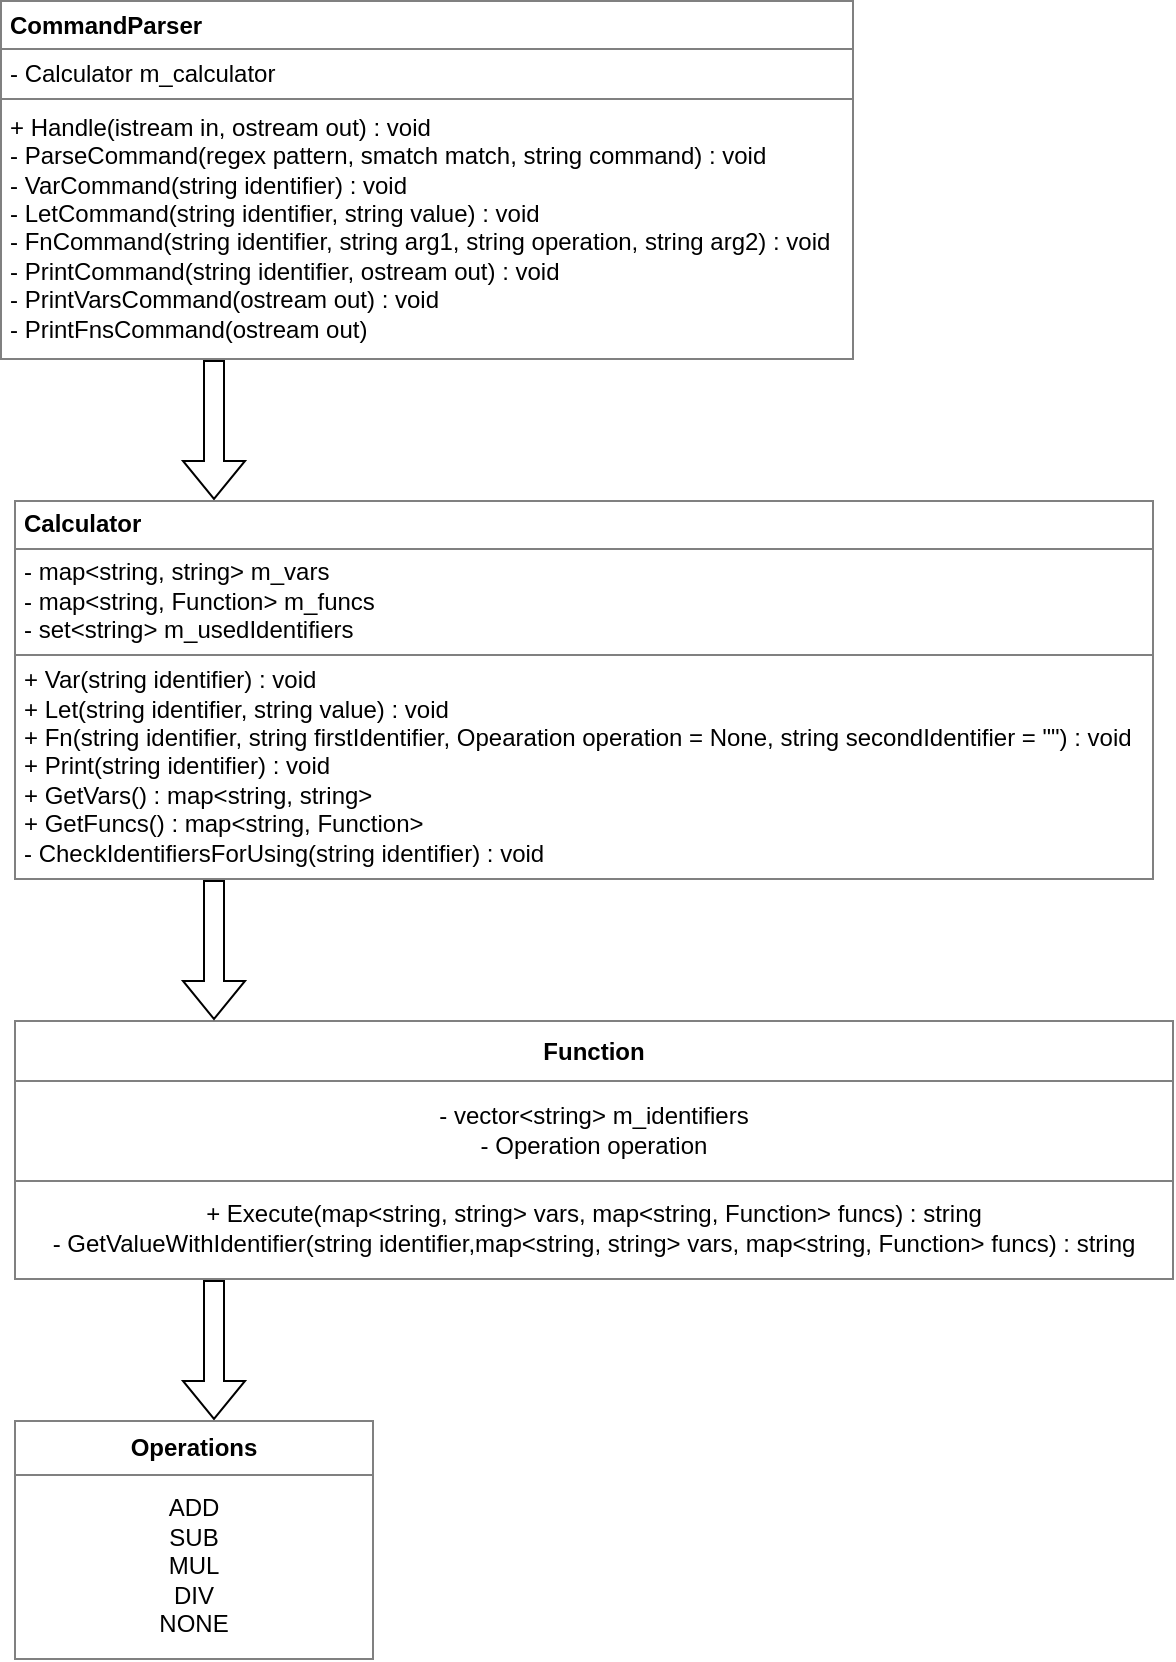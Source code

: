 <mxfile version="24.2.2" type="github">
  <diagram name="Страница — 1" id="zmgtW91jnbgeaFKCYOSO">
    <mxGraphModel dx="961" dy="516" grid="1" gridSize="10" guides="1" tooltips="1" connect="1" arrows="1" fold="1" page="1" pageScale="1" pageWidth="827" pageHeight="1169" math="0" shadow="0">
      <root>
        <mxCell id="0" />
        <mxCell id="1" parent="0" />
        <mxCell id="2Z1-PzTLdNv5fBvtSNIb-6" value="&lt;table border=&quot;1&quot; width=&quot;100%&quot; height=&quot;100%&quot; cellpadding=&quot;4&quot; style=&quot;width:100%;height:100%;border-collapse:collapse;&quot;&gt;&lt;tbody&gt;&lt;tr&gt;&lt;th&gt;&lt;b&gt;CommandParser&lt;/b&gt;&lt;/th&gt;&lt;/tr&gt;&lt;tr&gt;&lt;td&gt;- Calculator m_calculator&lt;/td&gt;&lt;/tr&gt;&lt;tr&gt;&lt;td&gt;+ Handle(istream in, ostream out) : void&lt;br&gt;- ParseCommand(regex pattern, smatch match, string command) : void&lt;br&gt;-&amp;nbsp;VarCommand(string identifier) : void&lt;br&gt;-&amp;nbsp;LetCommand(string identifier, string value) : void&lt;br&gt;- FnCommand(string identifier, string arg1, string operation, string arg2) : void&lt;br&gt;- PrintCommand(string identifier, ostream out) : void&lt;br&gt;-&amp;nbsp;PrintVarsCommand(ostream out) : void&lt;br&gt;-&amp;nbsp;PrintFnsCommand(ostream out)&lt;/td&gt;&lt;/tr&gt;&lt;/tbody&gt;&lt;/table&gt;" style="text;html=1;whiteSpace=wrap;strokeColor=none;fillColor=none;overflow=fill;align=left;" vertex="1" parent="1">
          <mxGeometry x="73" y="10" width="427" height="180" as="geometry" />
        </mxCell>
        <mxCell id="2Z1-PzTLdNv5fBvtSNIb-7" value="" style="shape=flexArrow;endArrow=classic;html=1;rounded=0;" edge="1" parent="1">
          <mxGeometry width="50" height="50" relative="1" as="geometry">
            <mxPoint x="180" y="190" as="sourcePoint" />
            <mxPoint x="180" y="260" as="targetPoint" />
          </mxGeometry>
        </mxCell>
        <mxCell id="2Z1-PzTLdNv5fBvtSNIb-8" value="&lt;table border=&quot;1&quot; width=&quot;100%&quot; height=&quot;100%&quot; cellpadding=&quot;4&quot; style=&quot;width:100%;height:100%;border-collapse:collapse;&quot;&gt;&lt;tbody&gt;&lt;tr&gt;&lt;th&gt;&lt;b&gt;Calculator&lt;/b&gt;&lt;/th&gt;&lt;/tr&gt;&lt;tr&gt;&lt;td&gt;- map&amp;lt;string, string&amp;gt; m_vars&lt;br&gt;- map&amp;lt;string, Function&amp;gt; m_funcs&lt;br&gt;- set&amp;lt;string&amp;gt;&amp;nbsp;m_usedIdentifiers&lt;/td&gt;&lt;/tr&gt;&lt;tr&gt;&lt;td&gt;+ Var(string identifier) : void&lt;br&gt;+ Let(string identifier, string value) : void&lt;br&gt;+ Fn(string identifier, string firstIdentifier, Opearation operation = None, string secondIdentifier = &quot;&quot;) : void&lt;br&gt;+ Print(string&amp;nbsp;identifier) : void&lt;br&gt;+&amp;nbsp;GetVars() : map&amp;lt;string, string&amp;gt;&lt;br&gt;+ GetFuncs() : map&amp;lt;string, Function&amp;gt;&lt;br&gt;-&amp;nbsp;CheckIdentifiersForUsing(string&amp;nbsp;identifier) : void&lt;/td&gt;&lt;/tr&gt;&lt;/tbody&gt;&lt;/table&gt;" style="text;html=1;whiteSpace=wrap;strokeColor=none;fillColor=none;overflow=fill;align=left;" vertex="1" parent="1">
          <mxGeometry x="80" y="260" width="570" height="190" as="geometry" />
        </mxCell>
        <mxCell id="2Z1-PzTLdNv5fBvtSNIb-9" value="&lt;table border=&quot;1&quot; width=&quot;100%&quot; height=&quot;100%&quot; cellpadding=&quot;4&quot; style=&quot;width:100%;height:100%;border-collapse:collapse;&quot;&gt;&lt;tbody&gt;&lt;tr&gt;&lt;th align=&quot;center&quot;&gt;&lt;b&gt;Function&lt;/b&gt;&lt;/th&gt;&lt;/tr&gt;&lt;tr&gt;&lt;td align=&quot;center&quot;&gt;- vector&amp;lt;string&amp;gt; m_identifiers&lt;br&gt;- Operation operation&lt;/td&gt;&lt;/tr&gt;&lt;tr&gt;&lt;td align=&quot;center&quot;&gt;+ Execute(map&amp;lt;string, string&amp;gt; vars, map&amp;lt;string, Function&amp;gt; funcs) : string&lt;br&gt;-&amp;nbsp;GetValueWithIdentifier(string identifier,map&amp;lt;string, string&amp;gt; vars, map&amp;lt;string, Function&amp;gt; funcs) : string&lt;br&gt;&lt;/td&gt;&lt;/tr&gt;&lt;/tbody&gt;&lt;/table&gt;" style="text;html=1;whiteSpace=wrap;strokeColor=none;fillColor=none;overflow=fill;" vertex="1" parent="1">
          <mxGeometry x="80" y="520" width="580" height="130" as="geometry" />
        </mxCell>
        <mxCell id="2Z1-PzTLdNv5fBvtSNIb-10" value="" style="shape=flexArrow;endArrow=classic;html=1;rounded=0;" edge="1" parent="1">
          <mxGeometry width="50" height="50" relative="1" as="geometry">
            <mxPoint x="180" y="450" as="sourcePoint" />
            <mxPoint x="180" y="520" as="targetPoint" />
          </mxGeometry>
        </mxCell>
        <mxCell id="2Z1-PzTLdNv5fBvtSNIb-11" value="" style="shape=flexArrow;endArrow=classic;html=1;rounded=0;" edge="1" parent="1">
          <mxGeometry width="50" height="50" relative="1" as="geometry">
            <mxPoint x="180" y="650" as="sourcePoint" />
            <mxPoint x="180" y="720" as="targetPoint" />
          </mxGeometry>
        </mxCell>
        <mxCell id="2Z1-PzTLdNv5fBvtSNIb-12" value="&lt;table border=&quot;1&quot; width=&quot;100%&quot; height=&quot;100%&quot; cellpadding=&quot;4&quot; style=&quot;width:100%;height:100%;border-collapse:collapse;&quot;&gt;&lt;tbody&gt;&lt;tr&gt;&lt;th align=&quot;center&quot;&gt;Operations&lt;/th&gt;&lt;/tr&gt;&lt;tr&gt;&lt;td align=&quot;center&quot;&gt;ADD&lt;br&gt;SUB&lt;br&gt;MUL&lt;br&gt;DIV&lt;br&gt;NONE&lt;/td&gt;&lt;/tr&gt;&lt;/tbody&gt;&lt;/table&gt;" style="text;html=1;whiteSpace=wrap;strokeColor=none;fillColor=none;overflow=fill;" vertex="1" parent="1">
          <mxGeometry x="80" y="720" width="180" height="120" as="geometry" />
        </mxCell>
      </root>
    </mxGraphModel>
  </diagram>
</mxfile>
